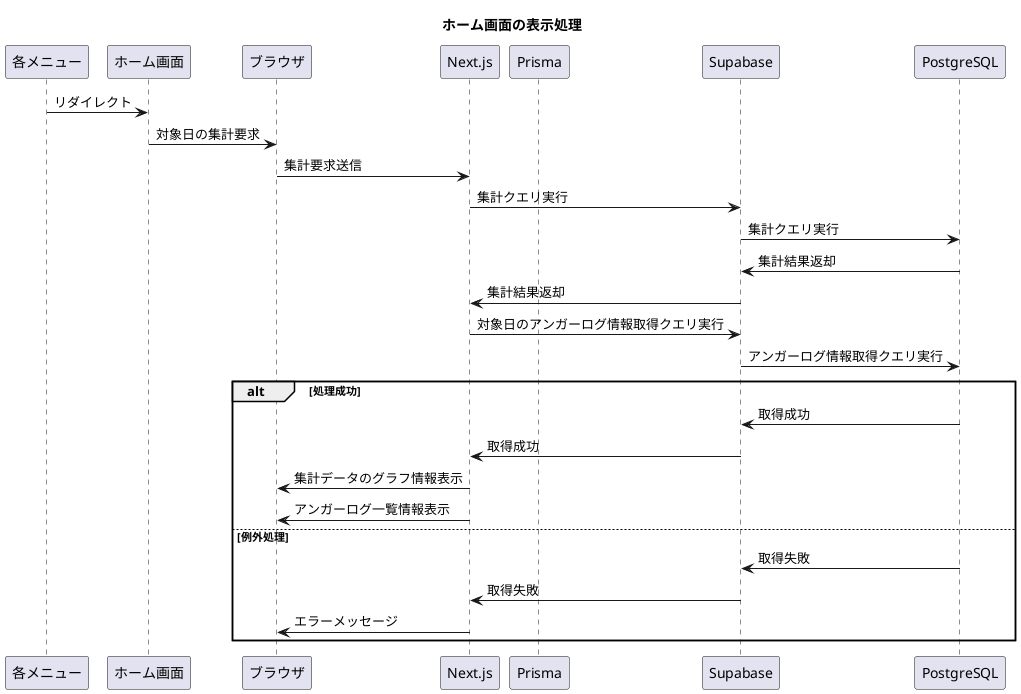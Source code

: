 @startuml pageHomeSeaech
title "ホーム画面の表示処理"
participant 各メニュー
participant ホーム画面
participant ブラウザ
participant Next.js
participant Prisma
participant Supabase
participant PostgreSQL

各メニュー -> ホーム画面: リダイレクト
ホーム画面 -> ブラウザ: 対象日の集計要求
ブラウザ -> Next.js: 集計要求送信
Next.js -> Supabase: 集計クエリ実行
Supabase -> PostgreSQL: 集計クエリ実行
PostgreSQL -> Supabase: 集計結果返却
Supabase -> Next.js: 集計結果返却
Next.js -> Supabase: 対象日のアンガーログ情報取得クエリ実行
Supabase -> PostgreSQL: アンガーログ情報取得クエリ実行
alt 処理成功
  PostgreSQL -> Supabase: 取得成功
  Supabase -> Next.js: 取得成功
  Next.js -> ブラウザ: 集計データのグラフ情報表示
  Next.js -> ブラウザ: アンガーログ一覧情報表示
else 例外処理
  PostgreSQL -> Supabase: 取得失敗
  Supabase -> Next.js: 取得失敗
  Next.js -> ブラウザ: エラーメッセージ
end

@enduml